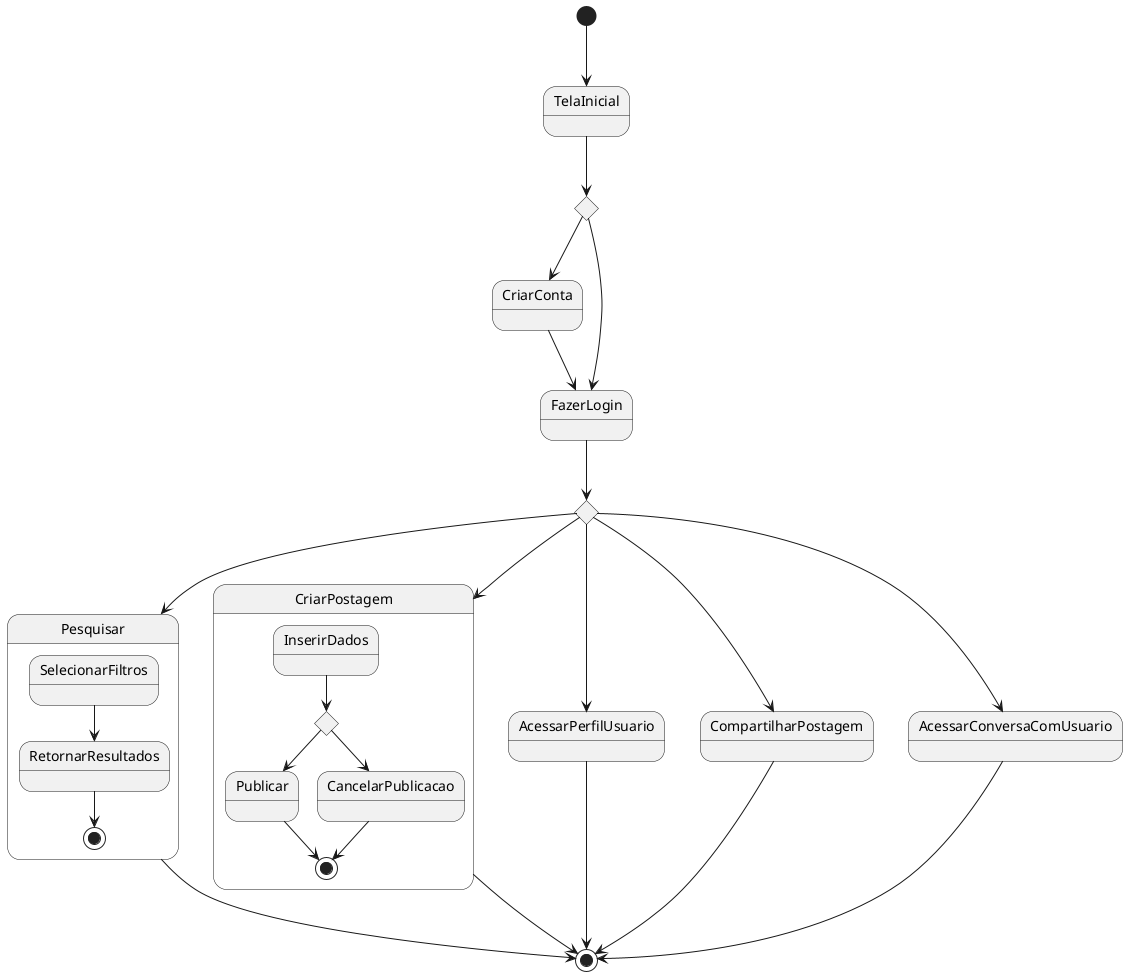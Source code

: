 @startuml
state c1 <<choice>>
state c2 <<choice>>
state TelaInicial
state CriarConta
state FazerLogin
state Pesquisar{
    SelecionarFiltros --> RetornarResultados
    RetornarResultados --> [*]
}
state CriarPostagem{
    state Publicar
    state CancelarPublicacao
    state c <<choice>>
    InserirDados --> c
    c --> Publicar
    c --> CancelarPublicacao
    CancelarPublicacao --> [*]
    Publicar --> [*]
}

[*] --> TelaInicial
TelaInicial --> c1
c1 --> FazerLogin
c1 --> CriarConta
CriarConta --> FazerLogin
FazerLogin --> c2
c2 --> Pesquisar
c2 --> CriarPostagem
c2 --> AcessarPerfilUsuario
c2 --> CompartilharPostagem
c2 --> AcessarConversaComUsuario
Pesquisar --> [*]
CriarPostagem --> [*]
AcessarPerfilUsuario --> [*]
CompartilharPostagem --> [*]
AcessarConversaComUsuario --> [*]
@enduml